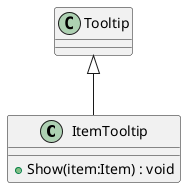 @startuml
class ItemTooltip {
    + Show(item:Item) : void
}
Tooltip <|-- ItemTooltip
@enduml
